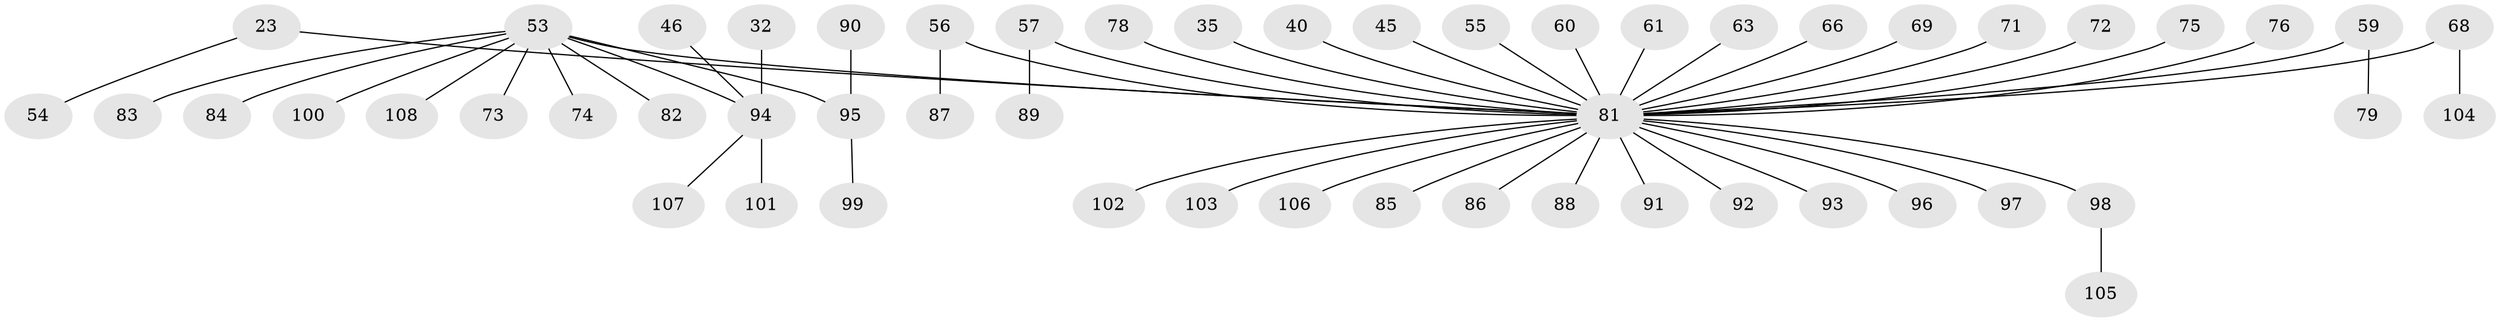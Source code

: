 // original degree distribution, {2: 0.24074074074074073, 6: 0.05555555555555555, 5: 0.046296296296296294, 7: 0.009259259259259259, 3: 0.08333333333333333, 1: 0.5462962962962963, 4: 0.018518518518518517}
// Generated by graph-tools (version 1.1) at 2025/52/03/09/25 04:52:51]
// undirected, 54 vertices, 53 edges
graph export_dot {
graph [start="1"]
  node [color=gray90,style=filled];
  23;
  32;
  35;
  40;
  45;
  46;
  53 [super="+34+27+49+24+31+36+39+43+47+50"];
  54;
  55;
  56;
  57;
  59 [super="+44"];
  60;
  61;
  63;
  66;
  68;
  69;
  71;
  72;
  73;
  74;
  75;
  76;
  78;
  79;
  81 [super="+18+64+20+29+62+65+58+67+80+70+28"];
  82;
  83;
  84;
  85;
  86;
  87;
  88;
  89;
  90;
  91;
  92;
  93;
  94 [super="+9+37+10"];
  95 [super="+8+77"];
  96;
  97;
  98;
  99;
  100;
  101;
  102;
  103;
  104;
  105;
  106;
  107;
  108;
  23 -- 54;
  23 -- 81;
  32 -- 94;
  35 -- 81;
  40 -- 81;
  45 -- 81;
  46 -- 94;
  53 -- 82;
  53 -- 83;
  53 -- 74;
  53 -- 84;
  53 -- 100;
  53 -- 73;
  53 -- 108;
  53 -- 81;
  53 -- 95;
  53 -- 94;
  55 -- 81;
  56 -- 87;
  56 -- 81;
  57 -- 89;
  57 -- 81;
  59 -- 81;
  59 -- 79;
  60 -- 81;
  61 -- 81;
  63 -- 81;
  66 -- 81;
  68 -- 104;
  68 -- 81;
  69 -- 81;
  71 -- 81;
  72 -- 81;
  75 -- 81;
  76 -- 81;
  78 -- 81;
  81 -- 106;
  81 -- 86;
  81 -- 88;
  81 -- 91;
  81 -- 92;
  81 -- 93;
  81 -- 96;
  81 -- 98;
  81 -- 103;
  81 -- 102;
  81 -- 97;
  81 -- 85;
  90 -- 95;
  94 -- 101;
  94 -- 107;
  95 -- 99;
  98 -- 105;
}
